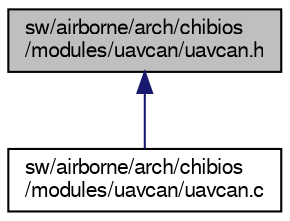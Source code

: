 digraph "sw/airborne/arch/chibios/modules/uavcan/uavcan.h"
{
  edge [fontname="FreeSans",fontsize="10",labelfontname="FreeSans",labelfontsize="10"];
  node [fontname="FreeSans",fontsize="10",shape=record];
  Node1 [label="sw/airborne/arch/chibios\l/modules/uavcan/uavcan.h",height=0.2,width=0.4,color="black", fillcolor="grey75", style="filled", fontcolor="black"];
  Node1 -> Node2 [dir="back",color="midnightblue",fontsize="10",style="solid",fontname="FreeSans"];
  Node2 [label="sw/airborne/arch/chibios\l/modules/uavcan/uavcan.c",height=0.2,width=0.4,color="black", fillcolor="white", style="filled",URL="$uavcan_8c.html",tooltip="Interface from actuators to ChibiOS CAN driver using UAVCan. "];
}
